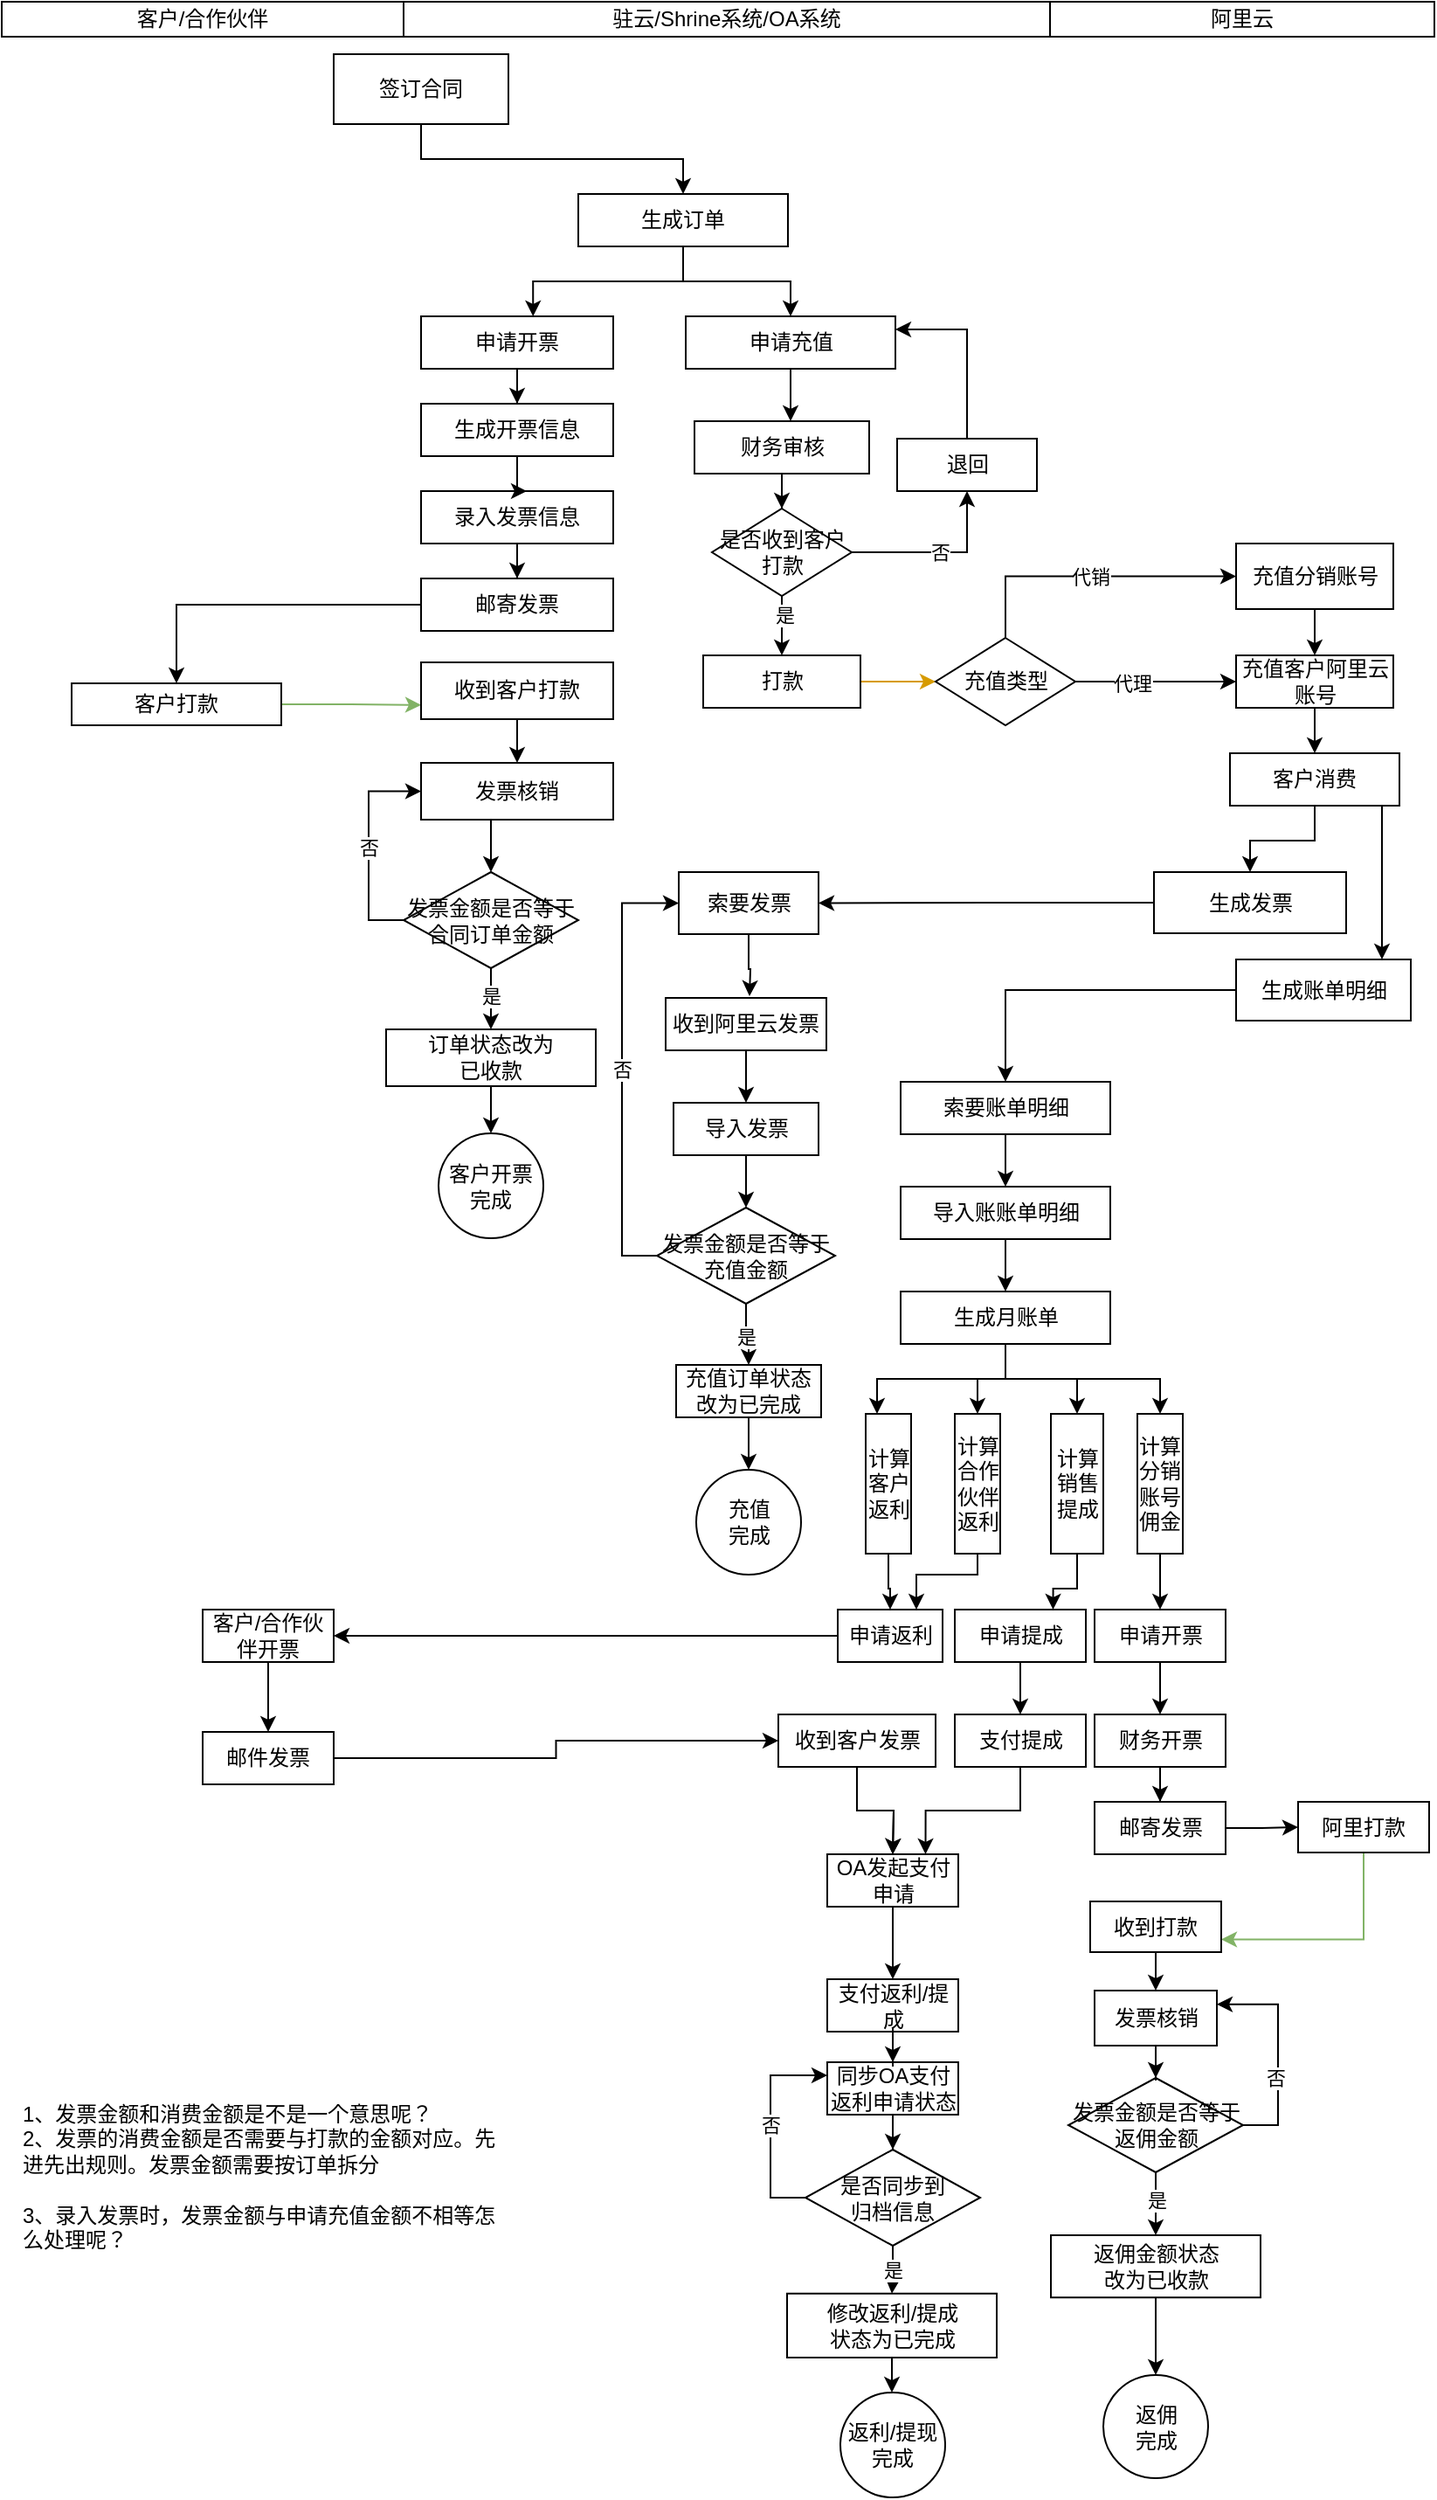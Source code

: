 <mxfile version="14.4.3" type="github">
  <diagram id="roFFfxDUJYIJc8eop7bz" name="Page-1">
    <mxGraphModel dx="1186" dy="665" grid="1" gridSize="10" guides="1" tooltips="1" connect="1" arrows="1" fold="1" page="1" pageScale="1" pageWidth="827" pageHeight="1169" math="0" shadow="0">
      <root>
        <mxCell id="0" />
        <mxCell id="1" parent="0" />
        <mxCell id="rOA4uBclnJZB5DrJUqV7-26" style="edgeStyle=orthogonalEdgeStyle;rounded=0;orthogonalLoop=1;jettySize=auto;html=1;exitX=0.5;exitY=1;exitDx=0;exitDy=0;entryX=0.5;entryY=0;entryDx=0;entryDy=0;" parent="1" source="K8Je6sUpNGUMb3yso3Zy-1" target="K8Je6sUpNGUMb3yso3Zy-2" edge="1">
          <mxGeometry relative="1" as="geometry" />
        </mxCell>
        <mxCell id="K8Je6sUpNGUMb3yso3Zy-1" value="签订合同" style="rounded=0;whiteSpace=wrap;html=1;" parent="1" vertex="1">
          <mxGeometry x="200" y="30" width="100" height="40" as="geometry" />
        </mxCell>
        <mxCell id="rOA4uBclnJZB5DrJUqV7-28" style="edgeStyle=orthogonalEdgeStyle;rounded=0;orthogonalLoop=1;jettySize=auto;html=1;exitX=0.5;exitY=1;exitDx=0;exitDy=0;entryX=0.5;entryY=0;entryDx=0;entryDy=0;" parent="1" source="K8Je6sUpNGUMb3yso3Zy-2" target="K8Je6sUpNGUMb3yso3Zy-3" edge="1">
          <mxGeometry relative="1" as="geometry" />
        </mxCell>
        <mxCell id="AUkhUbtXe1NcL0Z-zVLZ-3" style="edgeStyle=orthogonalEdgeStyle;rounded=0;orthogonalLoop=1;jettySize=auto;html=1;exitX=0.5;exitY=1;exitDx=0;exitDy=0;entryX=0.583;entryY=0;entryDx=0;entryDy=0;entryPerimeter=0;" parent="1" source="K8Je6sUpNGUMb3yso3Zy-2" target="VSZwTH_sTi2hfnxuPGPc-11" edge="1">
          <mxGeometry relative="1" as="geometry" />
        </mxCell>
        <mxCell id="K8Je6sUpNGUMb3yso3Zy-2" value="生成订单" style="rounded=0;whiteSpace=wrap;html=1;" parent="1" vertex="1">
          <mxGeometry x="340" y="110" width="120" height="30" as="geometry" />
        </mxCell>
        <mxCell id="AUkhUbtXe1NcL0Z-zVLZ-97" value="" style="edgeStyle=orthogonalEdgeStyle;rounded=0;orthogonalLoop=1;jettySize=auto;html=1;entryX=0.5;entryY=0;entryDx=0;entryDy=0;" parent="1" source="K8Je6sUpNGUMb3yso3Zy-3" edge="1">
          <mxGeometry relative="1" as="geometry">
            <mxPoint x="461.5" y="240" as="targetPoint" />
          </mxGeometry>
        </mxCell>
        <mxCell id="K8Je6sUpNGUMb3yso3Zy-3" value="申请充值" style="rounded=0;whiteSpace=wrap;html=1;" parent="1" vertex="1">
          <mxGeometry x="401.5" y="180" width="120" height="30" as="geometry" />
        </mxCell>
        <mxCell id="AUkhUbtXe1NcL0Z-zVLZ-8" value="" style="edgeStyle=orthogonalEdgeStyle;rounded=0;orthogonalLoop=1;jettySize=auto;html=1;" parent="1" source="K8Je6sUpNGUMb3yso3Zy-4" target="K8Je6sUpNGUMb3yso3Zy-5" edge="1">
          <mxGeometry relative="1" as="geometry" />
        </mxCell>
        <mxCell id="K8Je6sUpNGUMb3yso3Zy-4" value="财务审核" style="rounded=0;whiteSpace=wrap;html=1;" parent="1" vertex="1">
          <mxGeometry x="406.5" y="240" width="100" height="30" as="geometry" />
        </mxCell>
        <mxCell id="rOA4uBclnJZB5DrJUqV7-20" style="edgeStyle=orthogonalEdgeStyle;rounded=0;orthogonalLoop=1;jettySize=auto;html=1;exitX=0.5;exitY=1;exitDx=0;exitDy=0;entryX=0.5;entryY=0;entryDx=0;entryDy=0;" parent="1" source="K8Je6sUpNGUMb3yso3Zy-5" target="K8Je6sUpNGUMb3yso3Zy-6" edge="1">
          <mxGeometry relative="1" as="geometry">
            <Array as="points" />
          </mxGeometry>
        </mxCell>
        <mxCell id="rOA4uBclnJZB5DrJUqV7-21" value="是" style="edgeLabel;html=1;align=center;verticalAlign=middle;resizable=0;points=[];" parent="rOA4uBclnJZB5DrJUqV7-20" vertex="1" connectable="0">
          <mxGeometry x="-0.391" y="1" relative="1" as="geometry">
            <mxPoint as="offset" />
          </mxGeometry>
        </mxCell>
        <mxCell id="AUkhUbtXe1NcL0Z-zVLZ-135" value="否" style="edgeStyle=orthogonalEdgeStyle;rounded=0;orthogonalLoop=1;jettySize=auto;html=1;entryX=0.5;entryY=1;entryDx=0;entryDy=0;" parent="1" source="K8Je6sUpNGUMb3yso3Zy-5" target="rOA4uBclnJZB5DrJUqV7-1" edge="1">
          <mxGeometry relative="1" as="geometry" />
        </mxCell>
        <mxCell id="K8Je6sUpNGUMb3yso3Zy-5" value="是否收到客户打款" style="rhombus;whiteSpace=wrap;html=1;" parent="1" vertex="1">
          <mxGeometry x="416.5" y="290" width="80" height="50" as="geometry" />
        </mxCell>
        <mxCell id="AUkhUbtXe1NcL0Z-zVLZ-22" value="" style="edgeStyle=orthogonalEdgeStyle;rounded=0;orthogonalLoop=1;jettySize=auto;html=1;fillColor=#ffe6cc;strokeColor=#d79b00;entryX=0;entryY=0.5;entryDx=0;entryDy=0;" parent="1" source="K8Je6sUpNGUMb3yso3Zy-6" target="AUkhUbtXe1NcL0Z-zVLZ-124" edge="1">
          <mxGeometry relative="1" as="geometry">
            <Array as="points" />
          </mxGeometry>
        </mxCell>
        <mxCell id="K8Je6sUpNGUMb3yso3Zy-6" value="打款" style="rounded=0;whiteSpace=wrap;html=1;" parent="1" vertex="1">
          <mxGeometry x="411.5" y="374" width="90" height="30" as="geometry" />
        </mxCell>
        <mxCell id="AUkhUbtXe1NcL0Z-zVLZ-20" style="edgeStyle=orthogonalEdgeStyle;rounded=0;orthogonalLoop=1;jettySize=auto;html=1;exitX=0.5;exitY=0;exitDx=0;exitDy=0;entryX=1;entryY=0.25;entryDx=0;entryDy=0;" parent="1" source="rOA4uBclnJZB5DrJUqV7-1" target="K8Je6sUpNGUMb3yso3Zy-3" edge="1">
          <mxGeometry relative="1" as="geometry" />
        </mxCell>
        <mxCell id="rOA4uBclnJZB5DrJUqV7-1" value="退回" style="rounded=0;whiteSpace=wrap;html=1;" parent="1" vertex="1">
          <mxGeometry x="522.5" y="250" width="80" height="30" as="geometry" />
        </mxCell>
        <mxCell id="rOA4uBclnJZB5DrJUqV7-56" style="edgeStyle=orthogonalEdgeStyle;rounded=0;orthogonalLoop=1;jettySize=auto;html=1;" parent="1" source="rOA4uBclnJZB5DrJUqV7-50" edge="1">
          <mxGeometry relative="1" as="geometry">
            <mxPoint x="438" y="569" as="targetPoint" />
          </mxGeometry>
        </mxCell>
        <mxCell id="rOA4uBclnJZB5DrJUqV7-50" value="索要发票" style="rounded=0;whiteSpace=wrap;html=1;" parent="1" vertex="1">
          <mxGeometry x="397.5" y="498" width="80" height="35.5" as="geometry" />
        </mxCell>
        <mxCell id="rOA4uBclnJZB5DrJUqV7-58" value="" style="edgeStyle=orthogonalEdgeStyle;rounded=0;orthogonalLoop=1;jettySize=auto;html=1;" parent="1" source="rOA4uBclnJZB5DrJUqV7-53" target="rOA4uBclnJZB5DrJUqV7-57" edge="1">
          <mxGeometry relative="1" as="geometry" />
        </mxCell>
        <mxCell id="rOA4uBclnJZB5DrJUqV7-53" value="收到阿里云发票" style="rounded=0;whiteSpace=wrap;html=1;" parent="1" vertex="1">
          <mxGeometry x="390" y="570" width="92" height="30" as="geometry" />
        </mxCell>
        <mxCell id="rOA4uBclnJZB5DrJUqV7-64" value="" style="edgeStyle=orthogonalEdgeStyle;rounded=0;orthogonalLoop=1;jettySize=auto;html=1;" parent="1" source="rOA4uBclnJZB5DrJUqV7-57" target="rOA4uBclnJZB5DrJUqV7-60" edge="1">
          <mxGeometry relative="1" as="geometry" />
        </mxCell>
        <mxCell id="rOA4uBclnJZB5DrJUqV7-57" value="导入发票" style="rounded=0;whiteSpace=wrap;html=1;" parent="1" vertex="1">
          <mxGeometry x="394.5" y="630" width="83" height="30" as="geometry" />
        </mxCell>
        <mxCell id="rOA4uBclnJZB5DrJUqV7-65" value="是" style="edgeStyle=orthogonalEdgeStyle;rounded=0;orthogonalLoop=1;jettySize=auto;html=1;entryX=0.5;entryY=0;entryDx=0;entryDy=0;" parent="1" source="rOA4uBclnJZB5DrJUqV7-60" target="I3_jWcB05y7nGx8-yXRg-2" edge="1">
          <mxGeometry relative="1" as="geometry">
            <mxPoint x="430" y="808" as="targetPoint" />
          </mxGeometry>
        </mxCell>
        <mxCell id="I3_jWcB05y7nGx8-yXRg-40" value="否" style="edgeStyle=orthogonalEdgeStyle;rounded=0;orthogonalLoop=1;jettySize=auto;html=1;entryX=0;entryY=0.5;entryDx=0;entryDy=0;exitX=0;exitY=0.5;exitDx=0;exitDy=0;" parent="1" source="rOA4uBclnJZB5DrJUqV7-60" target="rOA4uBclnJZB5DrJUqV7-50" edge="1">
          <mxGeometry relative="1" as="geometry" />
        </mxCell>
        <mxCell id="rOA4uBclnJZB5DrJUqV7-60" value="发票金额是否等于充值金额" style="rhombus;whiteSpace=wrap;html=1;" parent="1" vertex="1">
          <mxGeometry x="385" y="690" width="102" height="55" as="geometry" />
        </mxCell>
        <mxCell id="rOA4uBclnJZB5DrJUqV7-61" value="充值&lt;br&gt;完成" style="ellipse;whiteSpace=wrap;html=1;aspect=fixed;" parent="1" vertex="1">
          <mxGeometry x="407.5" y="840" width="60" height="60" as="geometry" />
        </mxCell>
        <mxCell id="rOA4uBclnJZB5DrJUqV7-70" value="1、发票金额和消费金额是不是一个意思呢？&lt;br&gt;2、发票的消费金额是否需要与打款的金额对应。先进先出规则。发票金额需要按订单拆分&lt;br&gt;&lt;br&gt;&lt;div&gt;&lt;span&gt;3、录入发票时，发票金额与申请充值金额不相等怎么处理呢？&lt;/span&gt;&lt;/div&gt;&lt;div&gt;&lt;span&gt;&lt;br&gt;&lt;/span&gt;&lt;/div&gt;&lt;div&gt;&lt;br&gt;&lt;/div&gt;" style="text;html=1;strokeColor=none;fillColor=none;align=left;verticalAlign=middle;whiteSpace=wrap;rounded=0;" parent="1" vertex="1">
          <mxGeometry x="20" y="1203.5" width="280" height="110" as="geometry" />
        </mxCell>
        <mxCell id="I3_jWcB05y7nGx8-yXRg-32" style="edgeStyle=orthogonalEdgeStyle;rounded=0;orthogonalLoop=1;jettySize=auto;html=1;entryX=1;entryY=0.5;entryDx=0;entryDy=0;" parent="1" source="VSZwTH_sTi2hfnxuPGPc-1" target="rOA4uBclnJZB5DrJUqV7-50" edge="1">
          <mxGeometry relative="1" as="geometry" />
        </mxCell>
        <mxCell id="VSZwTH_sTi2hfnxuPGPc-1" value="&lt;span&gt;生成发票&lt;/span&gt;" style="rounded=0;whiteSpace=wrap;html=1;" parent="1" vertex="1">
          <mxGeometry x="669.5" y="498" width="110" height="35" as="geometry" />
        </mxCell>
        <mxCell id="I3_jWcB05y7nGx8-yXRg-25" style="edgeStyle=orthogonalEdgeStyle;rounded=0;orthogonalLoop=1;jettySize=auto;html=1;" parent="1" source="VSZwTH_sTi2hfnxuPGPc-2" target="AUkhUbtXe1NcL0Z-zVLZ-25" edge="1">
          <mxGeometry relative="1" as="geometry" />
        </mxCell>
        <mxCell id="VSZwTH_sTi2hfnxuPGPc-2" value="&lt;span&gt;生成账单明细&lt;br&gt;&lt;/span&gt;" style="rounded=0;whiteSpace=wrap;html=1;" parent="1" vertex="1">
          <mxGeometry x="716.5" y="548" width="100" height="35" as="geometry" />
        </mxCell>
        <mxCell id="VSZwTH_sTi2hfnxuPGPc-8" value="驻云/Shrine系统/OA系统" style="rounded=0;whiteSpace=wrap;html=1;" parent="1" vertex="1">
          <mxGeometry x="240" width="370" height="20" as="geometry" />
        </mxCell>
        <mxCell id="VSZwTH_sTi2hfnxuPGPc-9" value="客户/合作伙伴" style="rounded=0;whiteSpace=wrap;html=1;" parent="1" vertex="1">
          <mxGeometry x="10" width="230" height="20" as="geometry" />
        </mxCell>
        <mxCell id="VSZwTH_sTi2hfnxuPGPc-10" value="阿里云" style="rounded=0;whiteSpace=wrap;html=1;" parent="1" vertex="1">
          <mxGeometry x="610" width="220" height="20" as="geometry" />
        </mxCell>
        <mxCell id="AUkhUbtXe1NcL0Z-zVLZ-85" value="" style="edgeStyle=orthogonalEdgeStyle;rounded=0;orthogonalLoop=1;jettySize=auto;html=1;entryX=0.5;entryY=0;entryDx=0;entryDy=0;" parent="1" source="VSZwTH_sTi2hfnxuPGPc-11" target="AUkhUbtXe1NcL0Z-zVLZ-95" edge="1">
          <mxGeometry relative="1" as="geometry" />
        </mxCell>
        <mxCell id="VSZwTH_sTi2hfnxuPGPc-11" value="申请开票" style="rounded=0;whiteSpace=wrap;html=1;" parent="1" vertex="1">
          <mxGeometry x="250" y="180" width="110" height="30" as="geometry" />
        </mxCell>
        <mxCell id="I3_jWcB05y7nGx8-yXRg-28" style="edgeStyle=orthogonalEdgeStyle;rounded=0;orthogonalLoop=1;jettySize=auto;html=1;entryX=0.5;entryY=0;entryDx=0;entryDy=0;" parent="1" source="AUkhUbtXe1NcL0Z-zVLZ-21" target="VSZwTH_sTi2hfnxuPGPc-1" edge="1">
          <mxGeometry relative="1" as="geometry" />
        </mxCell>
        <mxCell id="I3_jWcB05y7nGx8-yXRg-29" style="edgeStyle=orthogonalEdgeStyle;rounded=0;orthogonalLoop=1;jettySize=auto;html=1;entryX=0.835;entryY=0;entryDx=0;entryDy=0;entryPerimeter=0;" parent="1" source="AUkhUbtXe1NcL0Z-zVLZ-21" target="VSZwTH_sTi2hfnxuPGPc-2" edge="1">
          <mxGeometry relative="1" as="geometry">
            <Array as="points">
              <mxPoint x="800" y="520" />
              <mxPoint x="800" y="520" />
            </Array>
          </mxGeometry>
        </mxCell>
        <mxCell id="AUkhUbtXe1NcL0Z-zVLZ-21" value="客户消费" style="rounded=0;whiteSpace=wrap;html=1;" parent="1" vertex="1">
          <mxGeometry x="713" y="430" width="97" height="30" as="geometry" />
        </mxCell>
        <mxCell id="AUkhUbtXe1NcL0Z-zVLZ-45" style="edgeStyle=orthogonalEdgeStyle;rounded=0;orthogonalLoop=1;jettySize=auto;html=1;entryX=0.5;entryY=0;entryDx=0;entryDy=0;" parent="1" source="AUkhUbtXe1NcL0Z-zVLZ-25" target="AUkhUbtXe1NcL0Z-zVLZ-27" edge="1">
          <mxGeometry relative="1" as="geometry" />
        </mxCell>
        <mxCell id="AUkhUbtXe1NcL0Z-zVLZ-25" value="索要账单明细" style="rounded=0;whiteSpace=wrap;html=1;" parent="1" vertex="1">
          <mxGeometry x="524.5" y="618" width="120" height="30" as="geometry" />
        </mxCell>
        <mxCell id="AUkhUbtXe1NcL0Z-zVLZ-46" style="edgeStyle=orthogonalEdgeStyle;rounded=0;orthogonalLoop=1;jettySize=auto;html=1;entryX=0.5;entryY=0;entryDx=0;entryDy=0;" parent="1" source="AUkhUbtXe1NcL0Z-zVLZ-27" target="AUkhUbtXe1NcL0Z-zVLZ-35" edge="1">
          <mxGeometry relative="1" as="geometry" />
        </mxCell>
        <mxCell id="AUkhUbtXe1NcL0Z-zVLZ-27" value="导入账账单明细" style="rounded=0;whiteSpace=wrap;html=1;" parent="1" vertex="1">
          <mxGeometry x="524.5" y="678" width="120" height="30" as="geometry" />
        </mxCell>
        <mxCell id="AUkhUbtXe1NcL0Z-zVLZ-50" style="edgeStyle=orthogonalEdgeStyle;rounded=0;orthogonalLoop=1;jettySize=auto;html=1;" parent="1" source="AUkhUbtXe1NcL0Z-zVLZ-29" target="AUkhUbtXe1NcL0Z-zVLZ-48" edge="1">
          <mxGeometry relative="1" as="geometry" />
        </mxCell>
        <mxCell id="AUkhUbtXe1NcL0Z-zVLZ-29" value="计算分销账号佣金" style="rounded=0;whiteSpace=wrap;html=1;" parent="1" vertex="1">
          <mxGeometry x="660" y="808" width="26" height="80" as="geometry" />
        </mxCell>
        <mxCell id="AUkhUbtXe1NcL0Z-zVLZ-55" style="edgeStyle=orthogonalEdgeStyle;rounded=0;orthogonalLoop=1;jettySize=auto;html=1;entryX=0.5;entryY=0;entryDx=0;entryDy=0;" parent="1" source="AUkhUbtXe1NcL0Z-zVLZ-30" target="AUkhUbtXe1NcL0Z-zVLZ-51" edge="1">
          <mxGeometry relative="1" as="geometry" />
        </mxCell>
        <mxCell id="AUkhUbtXe1NcL0Z-zVLZ-30" value="计算客户返利" style="rounded=0;whiteSpace=wrap;html=1;" parent="1" vertex="1">
          <mxGeometry x="504.5" y="808" width="26" height="80" as="geometry" />
        </mxCell>
        <mxCell id="AUkhUbtXe1NcL0Z-zVLZ-56" style="edgeStyle=orthogonalEdgeStyle;rounded=0;orthogonalLoop=1;jettySize=auto;html=1;entryX=0.75;entryY=0;entryDx=0;entryDy=0;" parent="1" source="AUkhUbtXe1NcL0Z-zVLZ-34" target="AUkhUbtXe1NcL0Z-zVLZ-52" edge="1">
          <mxGeometry relative="1" as="geometry" />
        </mxCell>
        <mxCell id="AUkhUbtXe1NcL0Z-zVLZ-34" value="计算销售提成" style="rounded=0;whiteSpace=wrap;html=1;" parent="1" vertex="1">
          <mxGeometry x="610.5" y="808" width="30" height="80" as="geometry" />
        </mxCell>
        <mxCell id="AUkhUbtXe1NcL0Z-zVLZ-37" value="" style="edgeStyle=orthogonalEdgeStyle;rounded=0;orthogonalLoop=1;jettySize=auto;html=1;" parent="1" source="AUkhUbtXe1NcL0Z-zVLZ-35" target="AUkhUbtXe1NcL0Z-zVLZ-34" edge="1">
          <mxGeometry relative="1" as="geometry" />
        </mxCell>
        <mxCell id="AUkhUbtXe1NcL0Z-zVLZ-39" style="edgeStyle=orthogonalEdgeStyle;rounded=0;orthogonalLoop=1;jettySize=auto;html=1;entryX=0.5;entryY=0;entryDx=0;entryDy=0;" parent="1" target="AUkhUbtXe1NcL0Z-zVLZ-29" edge="1">
          <mxGeometry relative="1" as="geometry">
            <mxPoint x="584.5" y="768" as="sourcePoint" />
            <Array as="points">
              <mxPoint x="585" y="788" />
              <mxPoint x="673" y="788" />
            </Array>
            <mxPoint x="702.5" y="808" as="targetPoint" />
          </mxGeometry>
        </mxCell>
        <mxCell id="AUkhUbtXe1NcL0Z-zVLZ-40" style="edgeStyle=orthogonalEdgeStyle;rounded=0;orthogonalLoop=1;jettySize=auto;html=1;entryX=0.25;entryY=0;entryDx=0;entryDy=0;" parent="1" source="AUkhUbtXe1NcL0Z-zVLZ-35" target="AUkhUbtXe1NcL0Z-zVLZ-30" edge="1">
          <mxGeometry relative="1" as="geometry" />
        </mxCell>
        <mxCell id="AUkhUbtXe1NcL0Z-zVLZ-41" style="edgeStyle=orthogonalEdgeStyle;rounded=0;orthogonalLoop=1;jettySize=auto;html=1;entryX=0.5;entryY=0;entryDx=0;entryDy=0;" parent="1" target="AUkhUbtXe1NcL0Z-zVLZ-36" edge="1">
          <mxGeometry relative="1" as="geometry">
            <mxPoint x="584.5" y="768" as="sourcePoint" />
            <Array as="points">
              <mxPoint x="584.5" y="788" />
              <mxPoint x="568.5" y="788" />
            </Array>
          </mxGeometry>
        </mxCell>
        <mxCell id="AUkhUbtXe1NcL0Z-zVLZ-35" value="生成月账单" style="rounded=0;whiteSpace=wrap;html=1;" parent="1" vertex="1">
          <mxGeometry x="524.5" y="738" width="120" height="30" as="geometry" />
        </mxCell>
        <mxCell id="AUkhUbtXe1NcL0Z-zVLZ-54" style="edgeStyle=orthogonalEdgeStyle;rounded=0;orthogonalLoop=1;jettySize=auto;html=1;entryX=0.75;entryY=0;entryDx=0;entryDy=0;exitX=0.5;exitY=1;exitDx=0;exitDy=0;" parent="1" source="AUkhUbtXe1NcL0Z-zVLZ-36" target="AUkhUbtXe1NcL0Z-zVLZ-51" edge="1">
          <mxGeometry relative="1" as="geometry">
            <Array as="points">
              <mxPoint x="569" y="900" />
              <mxPoint x="534" y="900" />
            </Array>
          </mxGeometry>
        </mxCell>
        <mxCell id="AUkhUbtXe1NcL0Z-zVLZ-36" value="计算合作伙伴返利&lt;br&gt;" style="rounded=0;whiteSpace=wrap;html=1;" parent="1" vertex="1">
          <mxGeometry x="555.5" y="808" width="26" height="80" as="geometry" />
        </mxCell>
        <mxCell id="AUkhUbtXe1NcL0Z-zVLZ-75" style="edgeStyle=orthogonalEdgeStyle;rounded=0;orthogonalLoop=1;jettySize=auto;html=1;entryX=0.5;entryY=0;entryDx=0;entryDy=0;" parent="1" source="AUkhUbtXe1NcL0Z-zVLZ-48" target="AUkhUbtXe1NcL0Z-zVLZ-57" edge="1">
          <mxGeometry relative="1" as="geometry" />
        </mxCell>
        <mxCell id="AUkhUbtXe1NcL0Z-zVLZ-48" value="申请开票" style="rounded=0;whiteSpace=wrap;html=1;" parent="1" vertex="1">
          <mxGeometry x="635.5" y="920" width="75" height="30" as="geometry" />
        </mxCell>
        <mxCell id="I3_jWcB05y7nGx8-yXRg-33" style="edgeStyle=orthogonalEdgeStyle;rounded=0;orthogonalLoop=1;jettySize=auto;html=1;entryX=1;entryY=0.5;entryDx=0;entryDy=0;" parent="1" source="AUkhUbtXe1NcL0Z-zVLZ-51" target="AUkhUbtXe1NcL0Z-zVLZ-62" edge="1">
          <mxGeometry relative="1" as="geometry" />
        </mxCell>
        <mxCell id="AUkhUbtXe1NcL0Z-zVLZ-51" value="申请返利" style="rounded=0;whiteSpace=wrap;html=1;" parent="1" vertex="1">
          <mxGeometry x="488.5" y="920" width="60" height="30" as="geometry" />
        </mxCell>
        <mxCell id="AUkhUbtXe1NcL0Z-zVLZ-81" value="" style="edgeStyle=orthogonalEdgeStyle;rounded=0;orthogonalLoop=1;jettySize=auto;html=1;" parent="1" source="AUkhUbtXe1NcL0Z-zVLZ-52" target="AUkhUbtXe1NcL0Z-zVLZ-80" edge="1">
          <mxGeometry relative="1" as="geometry" />
        </mxCell>
        <mxCell id="AUkhUbtXe1NcL0Z-zVLZ-52" value="申请提成" style="rounded=0;whiteSpace=wrap;html=1;" parent="1" vertex="1">
          <mxGeometry x="555.5" y="920" width="75" height="30" as="geometry" />
        </mxCell>
        <mxCell id="I3_jWcB05y7nGx8-yXRg-21" style="edgeStyle=orthogonalEdgeStyle;rounded=0;orthogonalLoop=1;jettySize=auto;html=1;entryX=0.5;entryY=0;entryDx=0;entryDy=0;" parent="1" source="AUkhUbtXe1NcL0Z-zVLZ-57" target="AUkhUbtXe1NcL0Z-zVLZ-58" edge="1">
          <mxGeometry relative="1" as="geometry" />
        </mxCell>
        <mxCell id="AUkhUbtXe1NcL0Z-zVLZ-57" value="财务开票" style="rounded=0;whiteSpace=wrap;html=1;" parent="1" vertex="1">
          <mxGeometry x="635.5" y="980" width="75" height="30" as="geometry" />
        </mxCell>
        <mxCell id="AUkhUbtXe1NcL0Z-zVLZ-77" style="edgeStyle=orthogonalEdgeStyle;rounded=0;orthogonalLoop=1;jettySize=auto;html=1;entryX=0;entryY=0.5;entryDx=0;entryDy=0;" parent="1" source="AUkhUbtXe1NcL0Z-zVLZ-58" target="AUkhUbtXe1NcL0Z-zVLZ-59" edge="1">
          <mxGeometry relative="1" as="geometry">
            <mxPoint x="730.5" y="1045.5" as="targetPoint" />
          </mxGeometry>
        </mxCell>
        <mxCell id="AUkhUbtXe1NcL0Z-zVLZ-58" value="邮寄发票" style="rounded=0;whiteSpace=wrap;html=1;" parent="1" vertex="1">
          <mxGeometry x="635.5" y="1030" width="75" height="30" as="geometry" />
        </mxCell>
        <mxCell id="AUkhUbtXe1NcL0Z-zVLZ-78" style="edgeStyle=orthogonalEdgeStyle;rounded=0;orthogonalLoop=1;jettySize=auto;html=1;entryX=1;entryY=0.75;entryDx=0;entryDy=0;exitX=0.5;exitY=1;exitDx=0;exitDy=0;fillColor=#d5e8d4;strokeColor=#82b366;" parent="1" source="AUkhUbtXe1NcL0Z-zVLZ-59" target="AUkhUbtXe1NcL0Z-zVLZ-60" edge="1">
          <mxGeometry relative="1" as="geometry" />
        </mxCell>
        <mxCell id="AUkhUbtXe1NcL0Z-zVLZ-59" value="阿里打款" style="rounded=0;whiteSpace=wrap;html=1;" parent="1" vertex="1">
          <mxGeometry x="752" y="1030" width="75" height="29" as="geometry" />
        </mxCell>
        <mxCell id="AUkhUbtXe1NcL0Z-zVLZ-167" style="edgeStyle=orthogonalEdgeStyle;rounded=0;orthogonalLoop=1;jettySize=auto;html=1;entryX=0.5;entryY=0;entryDx=0;entryDy=0;" parent="1" source="AUkhUbtXe1NcL0Z-zVLZ-60" target="AUkhUbtXe1NcL0Z-zVLZ-159" edge="1">
          <mxGeometry relative="1" as="geometry" />
        </mxCell>
        <mxCell id="AUkhUbtXe1NcL0Z-zVLZ-60" value="收到打款" style="rounded=0;whiteSpace=wrap;html=1;" parent="1" vertex="1">
          <mxGeometry x="633" y="1087" width="75" height="29" as="geometry" />
        </mxCell>
        <mxCell id="AUkhUbtXe1NcL0Z-zVLZ-69" value="" style="edgeStyle=orthogonalEdgeStyle;rounded=0;orthogonalLoop=1;jettySize=auto;html=1;" parent="1" source="AUkhUbtXe1NcL0Z-zVLZ-62" target="AUkhUbtXe1NcL0Z-zVLZ-65" edge="1">
          <mxGeometry relative="1" as="geometry" />
        </mxCell>
        <mxCell id="AUkhUbtXe1NcL0Z-zVLZ-62" value="客户/合作伙伴开票" style="rounded=0;whiteSpace=wrap;html=1;" parent="1" vertex="1">
          <mxGeometry x="125" y="920" width="75" height="30" as="geometry" />
        </mxCell>
        <mxCell id="AUkhUbtXe1NcL0Z-zVLZ-116" style="edgeStyle=orthogonalEdgeStyle;rounded=0;orthogonalLoop=1;jettySize=auto;html=1;" parent="1" source="AUkhUbtXe1NcL0Z-zVLZ-65" target="AUkhUbtXe1NcL0Z-zVLZ-112" edge="1">
          <mxGeometry relative="1" as="geometry" />
        </mxCell>
        <mxCell id="AUkhUbtXe1NcL0Z-zVLZ-65" value="邮件发票" style="rounded=0;whiteSpace=wrap;html=1;" parent="1" vertex="1">
          <mxGeometry x="125" y="990" width="75" height="30" as="geometry" />
        </mxCell>
        <mxCell id="AUkhUbtXe1NcL0Z-zVLZ-79" value="返佣&lt;br&gt;完成" style="ellipse;whiteSpace=wrap;html=1;aspect=fixed;" parent="1" vertex="1">
          <mxGeometry x="640.5" y="1358" width="60" height="59" as="geometry" />
        </mxCell>
        <mxCell id="AUkhUbtXe1NcL0Z-zVLZ-119" style="edgeStyle=orthogonalEdgeStyle;rounded=0;orthogonalLoop=1;jettySize=auto;html=1;entryX=0.5;entryY=0;entryDx=0;entryDy=0;" parent="1" source="AUkhUbtXe1NcL0Z-zVLZ-112" edge="1">
          <mxGeometry relative="1" as="geometry">
            <mxPoint x="520" y="1060" as="targetPoint" />
          </mxGeometry>
        </mxCell>
        <mxCell id="I3_jWcB05y7nGx8-yXRg-36" style="edgeStyle=orthogonalEdgeStyle;rounded=0;orthogonalLoop=1;jettySize=auto;html=1;entryX=0.75;entryY=0;entryDx=0;entryDy=0;" parent="1" source="AUkhUbtXe1NcL0Z-zVLZ-80" target="AUkhUbtXe1NcL0Z-zVLZ-114" edge="1">
          <mxGeometry relative="1" as="geometry" />
        </mxCell>
        <mxCell id="AUkhUbtXe1NcL0Z-zVLZ-80" value="支付提成" style="rounded=0;whiteSpace=wrap;html=1;" parent="1" vertex="1">
          <mxGeometry x="555.5" y="980" width="75" height="30" as="geometry" />
        </mxCell>
        <mxCell id="AUkhUbtXe1NcL0Z-zVLZ-89" value="" style="edgeStyle=orthogonalEdgeStyle;rounded=0;orthogonalLoop=1;jettySize=auto;html=1;entryX=0.5;entryY=0;entryDx=0;entryDy=0;" parent="1" source="AUkhUbtXe1NcL0Z-zVLZ-83" target="AUkhUbtXe1NcL0Z-zVLZ-86" edge="1">
          <mxGeometry relative="1" as="geometry" />
        </mxCell>
        <mxCell id="AUkhUbtXe1NcL0Z-zVLZ-83" value="录入发票信息" style="rounded=0;whiteSpace=wrap;html=1;" parent="1" vertex="1">
          <mxGeometry x="250" y="280" width="110" height="30" as="geometry" />
        </mxCell>
        <mxCell id="AUkhUbtXe1NcL0Z-zVLZ-93" value="" style="edgeStyle=orthogonalEdgeStyle;rounded=0;orthogonalLoop=1;jettySize=auto;html=1;" parent="1" source="AUkhUbtXe1NcL0Z-zVLZ-86" target="AUkhUbtXe1NcL0Z-zVLZ-87" edge="1">
          <mxGeometry relative="1" as="geometry" />
        </mxCell>
        <mxCell id="AUkhUbtXe1NcL0Z-zVLZ-86" value="邮寄发票" style="rounded=0;whiteSpace=wrap;html=1;" parent="1" vertex="1">
          <mxGeometry x="250" y="330" width="110" height="30" as="geometry" />
        </mxCell>
        <mxCell id="AUkhUbtXe1NcL0Z-zVLZ-94" style="edgeStyle=orthogonalEdgeStyle;rounded=0;orthogonalLoop=1;jettySize=auto;html=1;entryX=0;entryY=0.75;entryDx=0;entryDy=0;exitX=1;exitY=0.5;exitDx=0;exitDy=0;fillColor=#d5e8d4;strokeColor=#82b366;" parent="1" source="AUkhUbtXe1NcL0Z-zVLZ-87" target="AUkhUbtXe1NcL0Z-zVLZ-88" edge="1">
          <mxGeometry relative="1" as="geometry" />
        </mxCell>
        <mxCell id="AUkhUbtXe1NcL0Z-zVLZ-87" value="客户打款" style="rounded=0;whiteSpace=wrap;html=1;" parent="1" vertex="1">
          <mxGeometry x="50" y="390" width="120" height="24" as="geometry" />
        </mxCell>
        <mxCell id="AUkhUbtXe1NcL0Z-zVLZ-147" value="" style="edgeStyle=orthogonalEdgeStyle;rounded=0;orthogonalLoop=1;jettySize=auto;html=1;" parent="1" source="AUkhUbtXe1NcL0Z-zVLZ-88" target="AUkhUbtXe1NcL0Z-zVLZ-140" edge="1">
          <mxGeometry relative="1" as="geometry" />
        </mxCell>
        <mxCell id="AUkhUbtXe1NcL0Z-zVLZ-88" value="收到客户打款" style="rounded=0;whiteSpace=wrap;html=1;" parent="1" vertex="1">
          <mxGeometry x="250" y="378" width="110" height="32.5" as="geometry" />
        </mxCell>
        <mxCell id="AUkhUbtXe1NcL0Z-zVLZ-99" value="" style="edgeStyle=orthogonalEdgeStyle;rounded=0;orthogonalLoop=1;jettySize=auto;html=1;" parent="1" source="AUkhUbtXe1NcL0Z-zVLZ-95" edge="1">
          <mxGeometry relative="1" as="geometry">
            <mxPoint x="310" y="280" as="targetPoint" />
          </mxGeometry>
        </mxCell>
        <mxCell id="AUkhUbtXe1NcL0Z-zVLZ-95" value="生成开票信息" style="rounded=0;whiteSpace=wrap;html=1;" parent="1" vertex="1">
          <mxGeometry x="250" y="230" width="110" height="30" as="geometry" />
        </mxCell>
        <mxCell id="AUkhUbtXe1NcL0Z-zVLZ-142" value="" style="edgeStyle=orthogonalEdgeStyle;rounded=0;orthogonalLoop=1;jettySize=auto;html=1;" parent="1" source="AUkhUbtXe1NcL0Z-zVLZ-104" target="AUkhUbtXe1NcL0Z-zVLZ-141" edge="1">
          <mxGeometry relative="1" as="geometry" />
        </mxCell>
        <mxCell id="AUkhUbtXe1NcL0Z-zVLZ-145" value="是" style="edgeLabel;html=1;align=center;verticalAlign=middle;resizable=0;points=[];" parent="AUkhUbtXe1NcL0Z-zVLZ-142" vertex="1" connectable="0">
          <mxGeometry x="-0.289" relative="1" as="geometry">
            <mxPoint as="offset" />
          </mxGeometry>
        </mxCell>
        <mxCell id="AUkhUbtXe1NcL0Z-zVLZ-144" value="否" style="edgeStyle=orthogonalEdgeStyle;rounded=0;orthogonalLoop=1;jettySize=auto;html=1;entryX=0;entryY=0.5;entryDx=0;entryDy=0;exitX=0;exitY=0.5;exitDx=0;exitDy=0;" parent="1" source="AUkhUbtXe1NcL0Z-zVLZ-104" target="AUkhUbtXe1NcL0Z-zVLZ-140" edge="1">
          <mxGeometry relative="1" as="geometry" />
        </mxCell>
        <mxCell id="AUkhUbtXe1NcL0Z-zVLZ-104" value="发票金额是否等于合同订单金额" style="rhombus;whiteSpace=wrap;html=1;" parent="1" vertex="1">
          <mxGeometry x="240" y="498" width="100" height="55" as="geometry" />
        </mxCell>
        <mxCell id="AUkhUbtXe1NcL0Z-zVLZ-100" value="客户开票完成" style="ellipse;whiteSpace=wrap;html=1;aspect=fixed;" parent="1" vertex="1">
          <mxGeometry x="260" y="647.5" width="60" height="60" as="geometry" />
        </mxCell>
        <mxCell id="I3_jWcB05y7nGx8-yXRg-26" style="edgeStyle=orthogonalEdgeStyle;rounded=0;orthogonalLoop=1;jettySize=auto;html=1;" parent="1" source="AUkhUbtXe1NcL0Z-zVLZ-112" edge="1">
          <mxGeometry relative="1" as="geometry">
            <mxPoint x="520" y="1060" as="targetPoint" />
          </mxGeometry>
        </mxCell>
        <mxCell id="AUkhUbtXe1NcL0Z-zVLZ-120" value="" style="edgeStyle=orthogonalEdgeStyle;rounded=0;orthogonalLoop=1;jettySize=auto;html=1;" parent="1" source="AUkhUbtXe1NcL0Z-zVLZ-114" target="AUkhUbtXe1NcL0Z-zVLZ-115" edge="1">
          <mxGeometry relative="1" as="geometry" />
        </mxCell>
        <mxCell id="AUkhUbtXe1NcL0Z-zVLZ-114" value="OA发起支付申请" style="rounded=0;whiteSpace=wrap;html=1;" parent="1" vertex="1">
          <mxGeometry x="482.5" y="1060" width="75" height="30" as="geometry" />
        </mxCell>
        <mxCell id="AUkhUbtXe1NcL0Z-zVLZ-115" value="支付返利/提成" style="rounded=0;whiteSpace=wrap;html=1;" parent="1" vertex="1">
          <mxGeometry x="482.5" y="1131.5" width="75" height="30" as="geometry" />
        </mxCell>
        <mxCell id="AUkhUbtXe1NcL0Z-zVLZ-118" value="返利/提现&lt;br&gt;完成" style="ellipse;whiteSpace=wrap;html=1;aspect=fixed;" parent="1" vertex="1">
          <mxGeometry x="490" y="1368" width="60" height="60" as="geometry" />
        </mxCell>
        <mxCell id="AUkhUbtXe1NcL0Z-zVLZ-132" value="代销" style="edgeStyle=orthogonalEdgeStyle;rounded=0;orthogonalLoop=1;jettySize=auto;html=1;entryX=0;entryY=0.5;entryDx=0;entryDy=0;exitX=0.5;exitY=0;exitDx=0;exitDy=0;" parent="1" source="AUkhUbtXe1NcL0Z-zVLZ-124" target="AUkhUbtXe1NcL0Z-zVLZ-127" edge="1">
          <mxGeometry relative="1" as="geometry" />
        </mxCell>
        <mxCell id="AUkhUbtXe1NcL0Z-zVLZ-124" value="充值类型" style="rhombus;whiteSpace=wrap;html=1;" parent="1" vertex="1">
          <mxGeometry x="544.5" y="364" width="80" height="50" as="geometry" />
        </mxCell>
        <mxCell id="AUkhUbtXe1NcL0Z-zVLZ-133" style="edgeStyle=orthogonalEdgeStyle;rounded=0;orthogonalLoop=1;jettySize=auto;html=1;entryX=0.5;entryY=0;entryDx=0;entryDy=0;" parent="1" source="AUkhUbtXe1NcL0Z-zVLZ-127" target="AUkhUbtXe1NcL0Z-zVLZ-126" edge="1">
          <mxGeometry relative="1" as="geometry" />
        </mxCell>
        <mxCell id="AUkhUbtXe1NcL0Z-zVLZ-127" value="充值分销账号" style="rounded=0;whiteSpace=wrap;html=1;" parent="1" vertex="1">
          <mxGeometry x="716.5" y="310" width="90" height="37.5" as="geometry" />
        </mxCell>
        <mxCell id="I3_jWcB05y7nGx8-yXRg-27" style="edgeStyle=orthogonalEdgeStyle;rounded=0;orthogonalLoop=1;jettySize=auto;html=1;entryX=0.5;entryY=0;entryDx=0;entryDy=0;" parent="1" source="AUkhUbtXe1NcL0Z-zVLZ-126" target="AUkhUbtXe1NcL0Z-zVLZ-21" edge="1">
          <mxGeometry relative="1" as="geometry" />
        </mxCell>
        <mxCell id="AUkhUbtXe1NcL0Z-zVLZ-126" value="充值客户阿里云账号" style="rounded=0;whiteSpace=wrap;html=1;" parent="1" vertex="1">
          <mxGeometry x="716.5" y="374" width="90" height="30" as="geometry" />
        </mxCell>
        <mxCell id="AUkhUbtXe1NcL0Z-zVLZ-130" style="edgeStyle=orthogonalEdgeStyle;rounded=0;orthogonalLoop=1;jettySize=auto;html=1;" parent="1" source="AUkhUbtXe1NcL0Z-zVLZ-124" target="AUkhUbtXe1NcL0Z-zVLZ-126" edge="1">
          <mxGeometry relative="1" as="geometry">
            <mxPoint x="697" y="430" as="sourcePoint" />
            <mxPoint x="827" y="400" as="targetPoint" />
          </mxGeometry>
        </mxCell>
        <mxCell id="AUkhUbtXe1NcL0Z-zVLZ-131" value="代理" style="edgeLabel;html=1;align=center;verticalAlign=middle;resizable=0;points=[];" parent="AUkhUbtXe1NcL0Z-zVLZ-130" vertex="1" connectable="0">
          <mxGeometry x="-0.289" y="-1" relative="1" as="geometry">
            <mxPoint as="offset" />
          </mxGeometry>
        </mxCell>
        <mxCell id="AUkhUbtXe1NcL0Z-zVLZ-148" value="" style="edgeStyle=orthogonalEdgeStyle;rounded=0;orthogonalLoop=1;jettySize=auto;html=1;" parent="1" source="AUkhUbtXe1NcL0Z-zVLZ-140" target="AUkhUbtXe1NcL0Z-zVLZ-104" edge="1">
          <mxGeometry relative="1" as="geometry">
            <Array as="points">
              <mxPoint x="290" y="480" />
              <mxPoint x="290" y="480" />
            </Array>
          </mxGeometry>
        </mxCell>
        <mxCell id="AUkhUbtXe1NcL0Z-zVLZ-140" value="发票核销" style="rounded=0;whiteSpace=wrap;html=1;" parent="1" vertex="1">
          <mxGeometry x="250" y="435.5" width="110" height="32.5" as="geometry" />
        </mxCell>
        <mxCell id="AUkhUbtXe1NcL0Z-zVLZ-146" value="" style="edgeStyle=orthogonalEdgeStyle;rounded=0;orthogonalLoop=1;jettySize=auto;html=1;" parent="1" source="AUkhUbtXe1NcL0Z-zVLZ-141" target="AUkhUbtXe1NcL0Z-zVLZ-100" edge="1">
          <mxGeometry relative="1" as="geometry" />
        </mxCell>
        <mxCell id="AUkhUbtXe1NcL0Z-zVLZ-141" value="订单状态改为&lt;br&gt;已收款" style="rounded=0;whiteSpace=wrap;html=1;" parent="1" vertex="1">
          <mxGeometry x="230" y="588" width="120" height="32.5" as="geometry" />
        </mxCell>
        <mxCell id="AUkhUbtXe1NcL0Z-zVLZ-149" value="" style="edgeStyle=orthogonalEdgeStyle;rounded=0;orthogonalLoop=1;jettySize=auto;html=1;" parent="1" source="AUkhUbtXe1NcL0Z-zVLZ-152" target="AUkhUbtXe1NcL0Z-zVLZ-156" edge="1">
          <mxGeometry relative="1" as="geometry" />
        </mxCell>
        <mxCell id="AUkhUbtXe1NcL0Z-zVLZ-150" value="是" style="edgeLabel;html=1;align=center;verticalAlign=middle;resizable=0;points=[];" parent="AUkhUbtXe1NcL0Z-zVLZ-149" vertex="1" connectable="0">
          <mxGeometry x="-0.289" relative="1" as="geometry">
            <mxPoint as="offset" />
          </mxGeometry>
        </mxCell>
        <mxCell id="AUkhUbtXe1NcL0Z-zVLZ-162" style="edgeStyle=orthogonalEdgeStyle;rounded=0;orthogonalLoop=1;jettySize=auto;html=1;entryX=1;entryY=0.25;entryDx=0;entryDy=0;exitX=1;exitY=0.5;exitDx=0;exitDy=0;" parent="1" source="AUkhUbtXe1NcL0Z-zVLZ-152" target="AUkhUbtXe1NcL0Z-zVLZ-159" edge="1">
          <mxGeometry relative="1" as="geometry">
            <mxPoint x="725.5" y="1208" as="sourcePoint" />
          </mxGeometry>
        </mxCell>
        <mxCell id="AUkhUbtXe1NcL0Z-zVLZ-163" value="否" style="edgeLabel;html=1;align=center;verticalAlign=middle;resizable=0;points=[];" parent="AUkhUbtXe1NcL0Z-zVLZ-162" vertex="1" connectable="0">
          <mxGeometry x="-0.222" y="2" relative="1" as="geometry">
            <mxPoint y="1" as="offset" />
          </mxGeometry>
        </mxCell>
        <mxCell id="AUkhUbtXe1NcL0Z-zVLZ-152" value="发票金额是否等于返佣金额" style="rhombus;whiteSpace=wrap;html=1;" parent="1" vertex="1">
          <mxGeometry x="620.5" y="1188" width="100" height="54" as="geometry" />
        </mxCell>
        <mxCell id="I3_jWcB05y7nGx8-yXRg-8" style="edgeStyle=orthogonalEdgeStyle;rounded=0;orthogonalLoop=1;jettySize=auto;html=1;entryX=0.5;entryY=0;entryDx=0;entryDy=0;" parent="1" source="AUkhUbtXe1NcL0Z-zVLZ-156" target="AUkhUbtXe1NcL0Z-zVLZ-79" edge="1">
          <mxGeometry relative="1" as="geometry" />
        </mxCell>
        <mxCell id="AUkhUbtXe1NcL0Z-zVLZ-156" value="返佣金额状态&lt;br&gt;改为已收款" style="rounded=0;whiteSpace=wrap;html=1;" parent="1" vertex="1">
          <mxGeometry x="610.5" y="1278" width="120" height="35.62" as="geometry" />
        </mxCell>
        <mxCell id="AUkhUbtXe1NcL0Z-zVLZ-168" style="edgeStyle=orthogonalEdgeStyle;rounded=0;orthogonalLoop=1;jettySize=auto;html=1;" parent="1" source="AUkhUbtXe1NcL0Z-zVLZ-159" target="AUkhUbtXe1NcL0Z-zVLZ-152" edge="1">
          <mxGeometry relative="1" as="geometry" />
        </mxCell>
        <mxCell id="AUkhUbtXe1NcL0Z-zVLZ-159" value="发票核销" style="rounded=0;whiteSpace=wrap;html=1;" parent="1" vertex="1">
          <mxGeometry x="635.5" y="1138" width="70" height="31.5" as="geometry" />
        </mxCell>
        <mxCell id="I3_jWcB05y7nGx8-yXRg-7" value="" style="edgeStyle=orthogonalEdgeStyle;rounded=0;orthogonalLoop=1;jettySize=auto;html=1;" parent="1" source="I3_jWcB05y7nGx8-yXRg-2" target="rOA4uBclnJZB5DrJUqV7-61" edge="1">
          <mxGeometry relative="1" as="geometry" />
        </mxCell>
        <mxCell id="I3_jWcB05y7nGx8-yXRg-2" value="充值订单状态改为已完成" style="rounded=0;whiteSpace=wrap;html=1;" parent="1" vertex="1">
          <mxGeometry x="396" y="780" width="83" height="30" as="geometry" />
        </mxCell>
        <mxCell id="I3_jWcB05y7nGx8-yXRg-14" value="否" style="edgeStyle=orthogonalEdgeStyle;rounded=0;orthogonalLoop=1;jettySize=auto;html=1;entryX=0;entryY=0.25;entryDx=0;entryDy=0;exitX=0;exitY=0.5;exitDx=0;exitDy=0;" parent="1" source="I3_jWcB05y7nGx8-yXRg-9" target="AUkhUbtXe1NcL0Z-zVLZ-66" edge="1">
          <mxGeometry relative="1" as="geometry" />
        </mxCell>
        <mxCell id="I3_jWcB05y7nGx8-yXRg-18" value="是" style="edgeStyle=orthogonalEdgeStyle;rounded=0;orthogonalLoop=1;jettySize=auto;html=1;" parent="1" source="I3_jWcB05y7nGx8-yXRg-9" target="I3_jWcB05y7nGx8-yXRg-15" edge="1">
          <mxGeometry relative="1" as="geometry" />
        </mxCell>
        <mxCell id="I3_jWcB05y7nGx8-yXRg-9" value="是否同步到&lt;br&gt;归档信息" style="rhombus;whiteSpace=wrap;html=1;" parent="1" vertex="1">
          <mxGeometry x="470" y="1229" width="100" height="55" as="geometry" />
        </mxCell>
        <mxCell id="I3_jWcB05y7nGx8-yXRg-11" value="" style="edgeStyle=orthogonalEdgeStyle;rounded=0;orthogonalLoop=1;jettySize=auto;html=1;" parent="1" source="AUkhUbtXe1NcL0Z-zVLZ-66" target="I3_jWcB05y7nGx8-yXRg-9" edge="1">
          <mxGeometry relative="1" as="geometry" />
        </mxCell>
        <mxCell id="AUkhUbtXe1NcL0Z-zVLZ-66" value="同步OA支付返利申请状态" style="rounded=0;whiteSpace=wrap;html=1;" parent="1" vertex="1">
          <mxGeometry x="482.5" y="1179" width="75" height="30" as="geometry" />
        </mxCell>
        <mxCell id="I3_jWcB05y7nGx8-yXRg-10" value="" style="edgeStyle=orthogonalEdgeStyle;rounded=0;orthogonalLoop=1;jettySize=auto;html=1;" parent="1" source="AUkhUbtXe1NcL0Z-zVLZ-115" target="AUkhUbtXe1NcL0Z-zVLZ-66" edge="1">
          <mxGeometry relative="1" as="geometry">
            <mxPoint x="519.5" y="1219" as="targetPoint" />
            <mxPoint x="520" y="1161.5" as="sourcePoint" />
          </mxGeometry>
        </mxCell>
        <mxCell id="I3_jWcB05y7nGx8-yXRg-19" value="" style="edgeStyle=orthogonalEdgeStyle;rounded=0;orthogonalLoop=1;jettySize=auto;html=1;" parent="1" source="I3_jWcB05y7nGx8-yXRg-15" target="AUkhUbtXe1NcL0Z-zVLZ-118" edge="1">
          <mxGeometry relative="1" as="geometry" />
        </mxCell>
        <mxCell id="I3_jWcB05y7nGx8-yXRg-15" value="修改返利/提成&lt;br&gt;状态为已完成" style="rounded=0;whiteSpace=wrap;html=1;" parent="1" vertex="1">
          <mxGeometry x="459.5" y="1311.38" width="120" height="36.62" as="geometry" />
        </mxCell>
        <mxCell id="AUkhUbtXe1NcL0Z-zVLZ-112" value="收到客户发票" style="rounded=0;whiteSpace=wrap;html=1;" parent="1" vertex="1">
          <mxGeometry x="454.5" y="980" width="90" height="30" as="geometry" />
        </mxCell>
      </root>
    </mxGraphModel>
  </diagram>
</mxfile>
